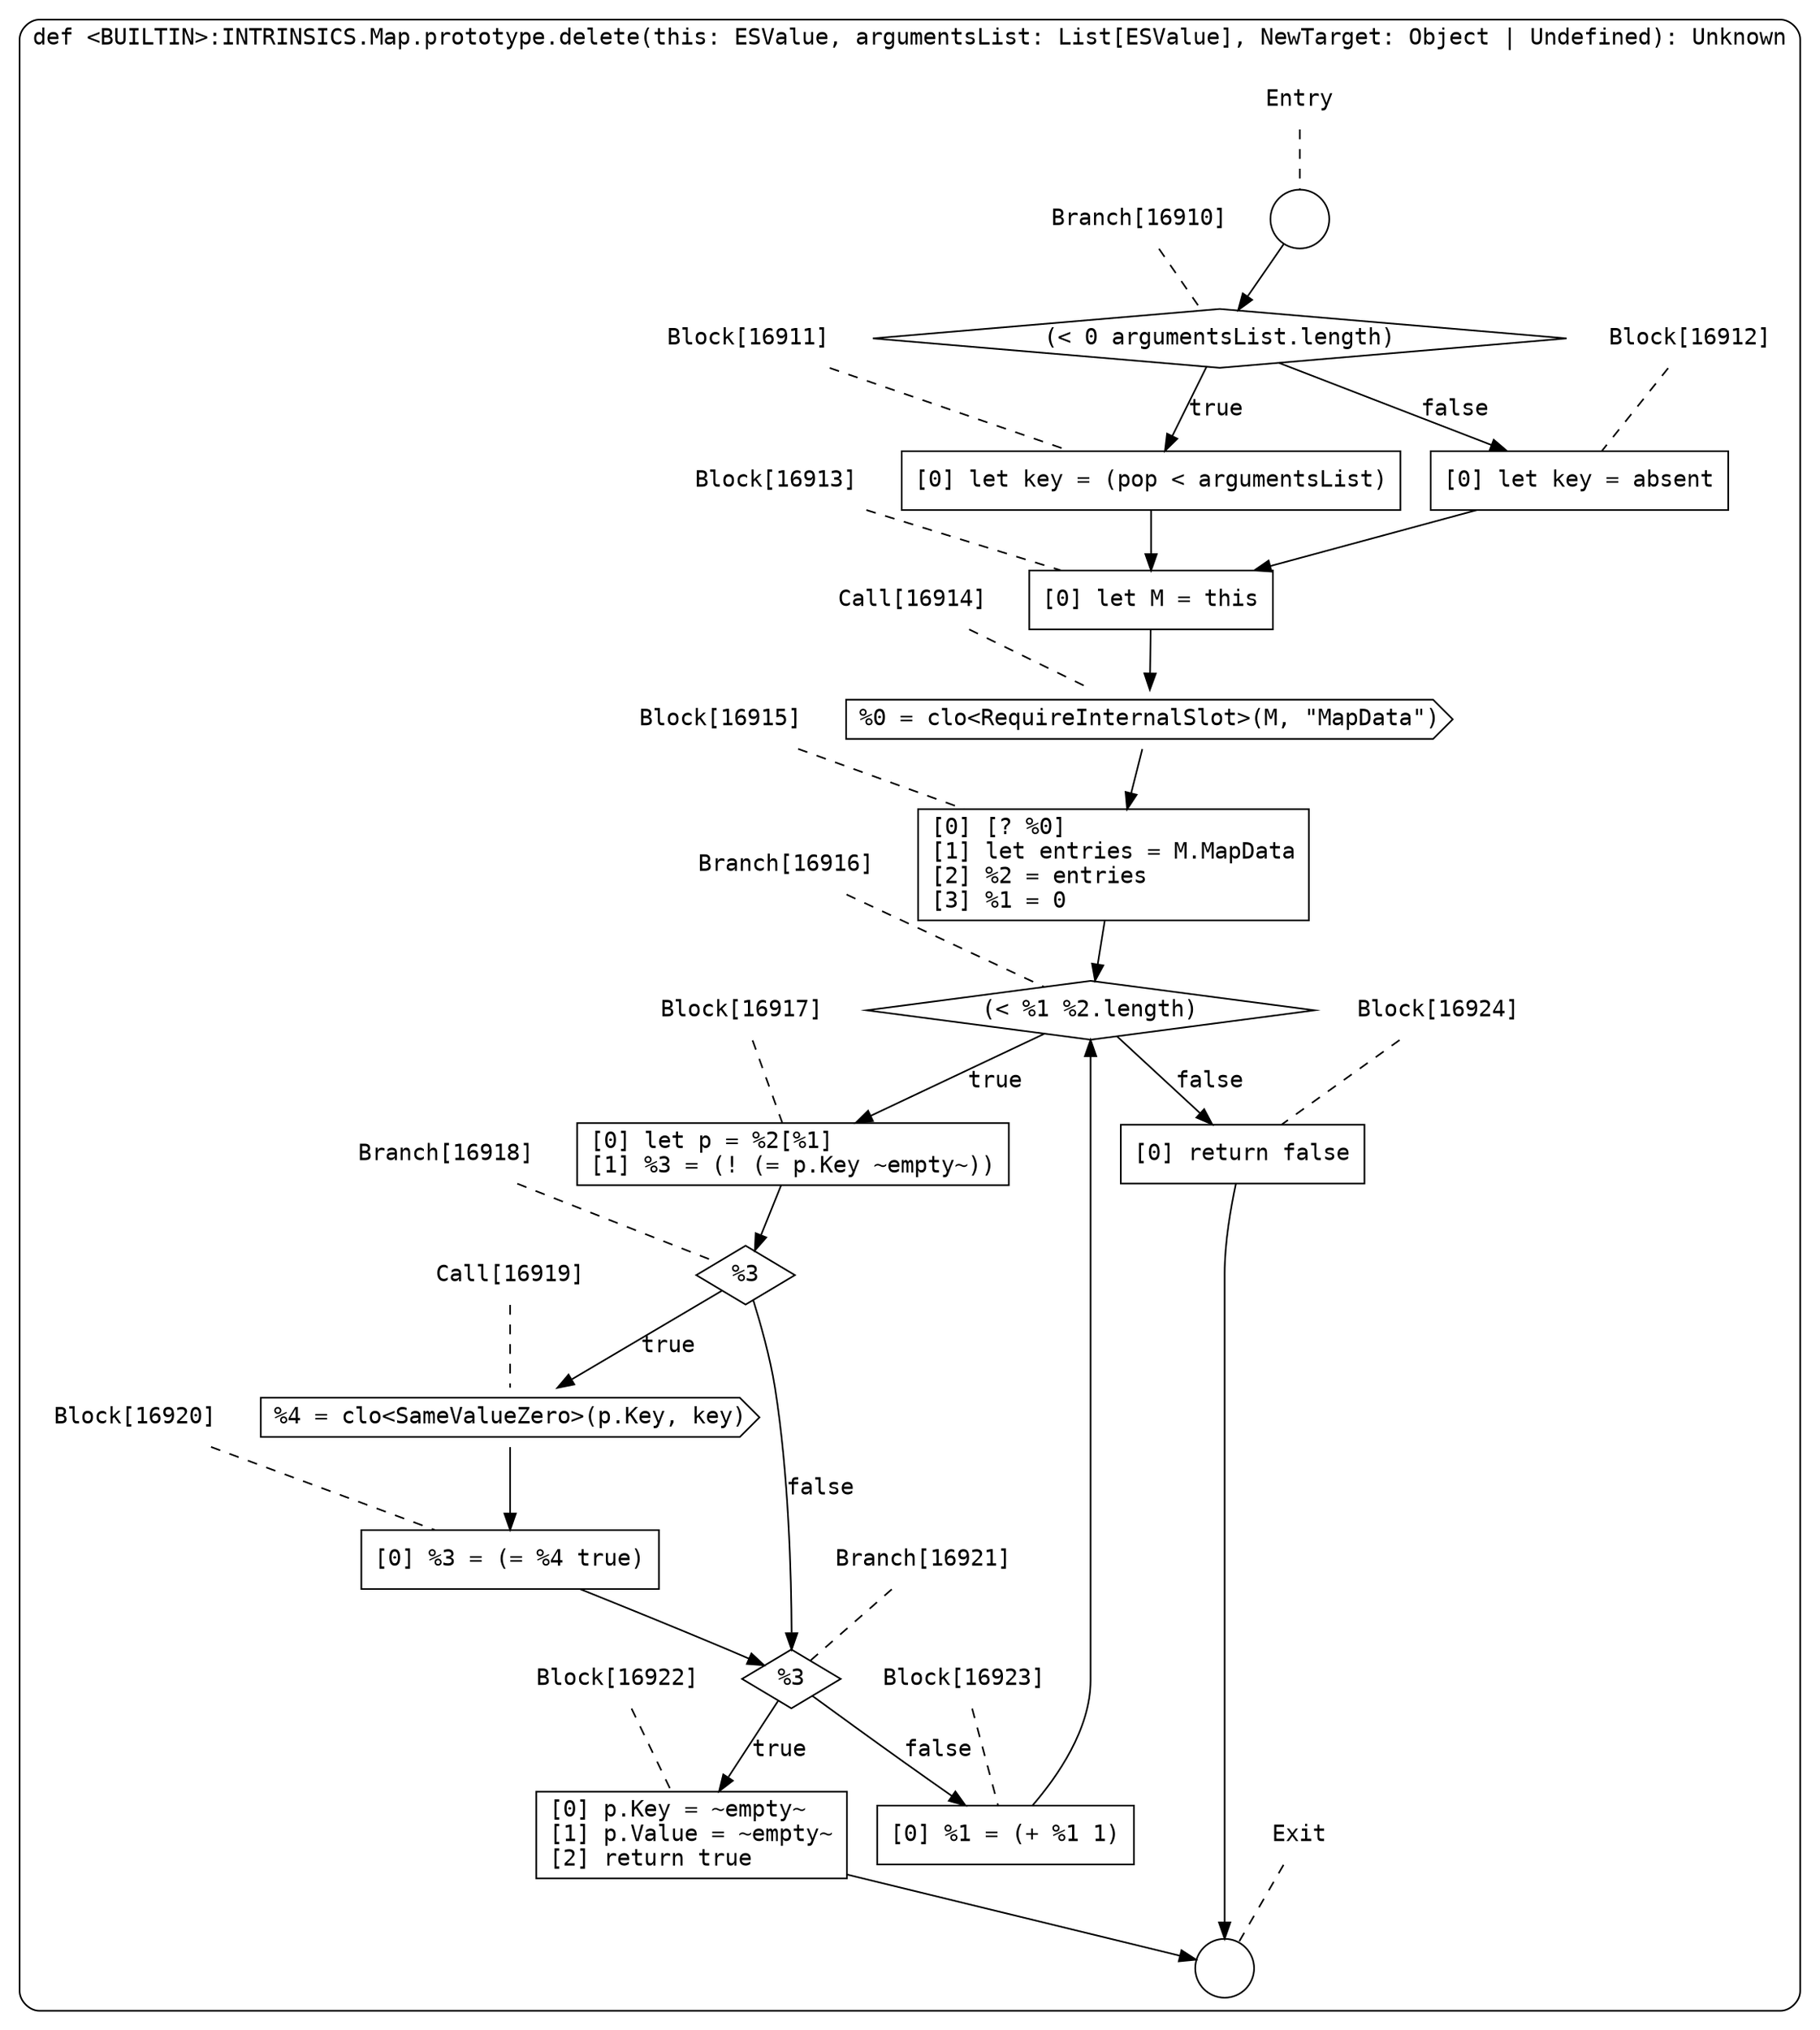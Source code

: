 digraph {
  graph [fontname = "Consolas"]
  node [fontname = "Consolas"]
  edge [fontname = "Consolas"]
  subgraph cluster2436 {
    label = "def <BUILTIN>:INTRINSICS.Map.prototype.delete(this: ESValue, argumentsList: List[ESValue], NewTarget: Object | Undefined): Unknown"
    style = rounded
    cluster2436_entry_name [shape=none, label=<<font color="black">Entry</font>>]
    cluster2436_entry_name -> cluster2436_entry [arrowhead=none, color="black", style=dashed]
    cluster2436_entry [shape=circle label=" " color="black" fillcolor="white" style=filled]
    cluster2436_entry -> node16910 [color="black"]
    cluster2436_exit_name [shape=none, label=<<font color="black">Exit</font>>]
    cluster2436_exit_name -> cluster2436_exit [arrowhead=none, color="black", style=dashed]
    cluster2436_exit [shape=circle label=" " color="black" fillcolor="white" style=filled]
    node16910_name [shape=none, label=<<font color="black">Branch[16910]</font>>]
    node16910_name -> node16910 [arrowhead=none, color="black", style=dashed]
    node16910 [shape=diamond, label=<<font color="black">(&lt; 0 argumentsList.length)</font>> color="black" fillcolor="white", style=filled]
    node16910 -> node16911 [label=<<font color="black">true</font>> color="black"]
    node16910 -> node16912 [label=<<font color="black">false</font>> color="black"]
    node16911_name [shape=none, label=<<font color="black">Block[16911]</font>>]
    node16911_name -> node16911 [arrowhead=none, color="black", style=dashed]
    node16911 [shape=box, label=<<font color="black">[0] let key = (pop &lt; argumentsList)<BR ALIGN="LEFT"/></font>> color="black" fillcolor="white", style=filled]
    node16911 -> node16913 [color="black"]
    node16912_name [shape=none, label=<<font color="black">Block[16912]</font>>]
    node16912_name -> node16912 [arrowhead=none, color="black", style=dashed]
    node16912 [shape=box, label=<<font color="black">[0] let key = absent<BR ALIGN="LEFT"/></font>> color="black" fillcolor="white", style=filled]
    node16912 -> node16913 [color="black"]
    node16913_name [shape=none, label=<<font color="black">Block[16913]</font>>]
    node16913_name -> node16913 [arrowhead=none, color="black", style=dashed]
    node16913 [shape=box, label=<<font color="black">[0] let M = this<BR ALIGN="LEFT"/></font>> color="black" fillcolor="white", style=filled]
    node16913 -> node16914 [color="black"]
    node16914_name [shape=none, label=<<font color="black">Call[16914]</font>>]
    node16914_name -> node16914 [arrowhead=none, color="black", style=dashed]
    node16914 [shape=cds, label=<<font color="black">%0 = clo&lt;RequireInternalSlot&gt;(M, &quot;MapData&quot;)</font>> color="black" fillcolor="white", style=filled]
    node16914 -> node16915 [color="black"]
    node16915_name [shape=none, label=<<font color="black">Block[16915]</font>>]
    node16915_name -> node16915 [arrowhead=none, color="black", style=dashed]
    node16915 [shape=box, label=<<font color="black">[0] [? %0]<BR ALIGN="LEFT"/>[1] let entries = M.MapData<BR ALIGN="LEFT"/>[2] %2 = entries<BR ALIGN="LEFT"/>[3] %1 = 0<BR ALIGN="LEFT"/></font>> color="black" fillcolor="white", style=filled]
    node16915 -> node16916 [color="black"]
    node16916_name [shape=none, label=<<font color="black">Branch[16916]</font>>]
    node16916_name -> node16916 [arrowhead=none, color="black", style=dashed]
    node16916 [shape=diamond, label=<<font color="black">(&lt; %1 %2.length)</font>> color="black" fillcolor="white", style=filled]
    node16916 -> node16917 [label=<<font color="black">true</font>> color="black"]
    node16916 -> node16924 [label=<<font color="black">false</font>> color="black"]
    node16917_name [shape=none, label=<<font color="black">Block[16917]</font>>]
    node16917_name -> node16917 [arrowhead=none, color="black", style=dashed]
    node16917 [shape=box, label=<<font color="black">[0] let p = %2[%1]<BR ALIGN="LEFT"/>[1] %3 = (! (= p.Key ~empty~))<BR ALIGN="LEFT"/></font>> color="black" fillcolor="white", style=filled]
    node16917 -> node16918 [color="black"]
    node16924_name [shape=none, label=<<font color="black">Block[16924]</font>>]
    node16924_name -> node16924 [arrowhead=none, color="black", style=dashed]
    node16924 [shape=box, label=<<font color="black">[0] return false<BR ALIGN="LEFT"/></font>> color="black" fillcolor="white", style=filled]
    node16924 -> cluster2436_exit [color="black"]
    node16918_name [shape=none, label=<<font color="black">Branch[16918]</font>>]
    node16918_name -> node16918 [arrowhead=none, color="black", style=dashed]
    node16918 [shape=diamond, label=<<font color="black">%3</font>> color="black" fillcolor="white", style=filled]
    node16918 -> node16919 [label=<<font color="black">true</font>> color="black"]
    node16918 -> node16921 [label=<<font color="black">false</font>> color="black"]
    node16919_name [shape=none, label=<<font color="black">Call[16919]</font>>]
    node16919_name -> node16919 [arrowhead=none, color="black", style=dashed]
    node16919 [shape=cds, label=<<font color="black">%4 = clo&lt;SameValueZero&gt;(p.Key, key)</font>> color="black" fillcolor="white", style=filled]
    node16919 -> node16920 [color="black"]
    node16921_name [shape=none, label=<<font color="black">Branch[16921]</font>>]
    node16921_name -> node16921 [arrowhead=none, color="black", style=dashed]
    node16921 [shape=diamond, label=<<font color="black">%3</font>> color="black" fillcolor="white", style=filled]
    node16921 -> node16922 [label=<<font color="black">true</font>> color="black"]
    node16921 -> node16923 [label=<<font color="black">false</font>> color="black"]
    node16920_name [shape=none, label=<<font color="black">Block[16920]</font>>]
    node16920_name -> node16920 [arrowhead=none, color="black", style=dashed]
    node16920 [shape=box, label=<<font color="black">[0] %3 = (= %4 true)<BR ALIGN="LEFT"/></font>> color="black" fillcolor="white", style=filled]
    node16920 -> node16921 [color="black"]
    node16922_name [shape=none, label=<<font color="black">Block[16922]</font>>]
    node16922_name -> node16922 [arrowhead=none, color="black", style=dashed]
    node16922 [shape=box, label=<<font color="black">[0] p.Key = ~empty~<BR ALIGN="LEFT"/>[1] p.Value = ~empty~<BR ALIGN="LEFT"/>[2] return true<BR ALIGN="LEFT"/></font>> color="black" fillcolor="white", style=filled]
    node16922 -> cluster2436_exit [color="black"]
    node16923_name [shape=none, label=<<font color="black">Block[16923]</font>>]
    node16923_name -> node16923 [arrowhead=none, color="black", style=dashed]
    node16923 [shape=box, label=<<font color="black">[0] %1 = (+ %1 1)<BR ALIGN="LEFT"/></font>> color="black" fillcolor="white", style=filled]
    node16923 -> node16916 [color="black"]
  }
}